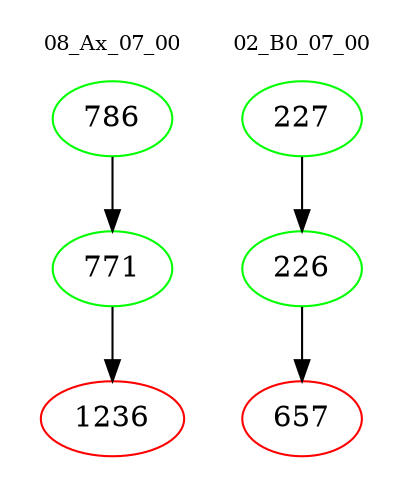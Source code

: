digraph{
subgraph cluster_0 {
color = white
label = "08_Ax_07_00";
fontsize=10;
T0_786 [label="786", color="green"]
T0_786 -> T0_771 [color="black"]
T0_771 [label="771", color="green"]
T0_771 -> T0_1236 [color="black"]
T0_1236 [label="1236", color="red"]
}
subgraph cluster_1 {
color = white
label = "02_B0_07_00";
fontsize=10;
T1_227 [label="227", color="green"]
T1_227 -> T1_226 [color="black"]
T1_226 [label="226", color="green"]
T1_226 -> T1_657 [color="black"]
T1_657 [label="657", color="red"]
}
}
